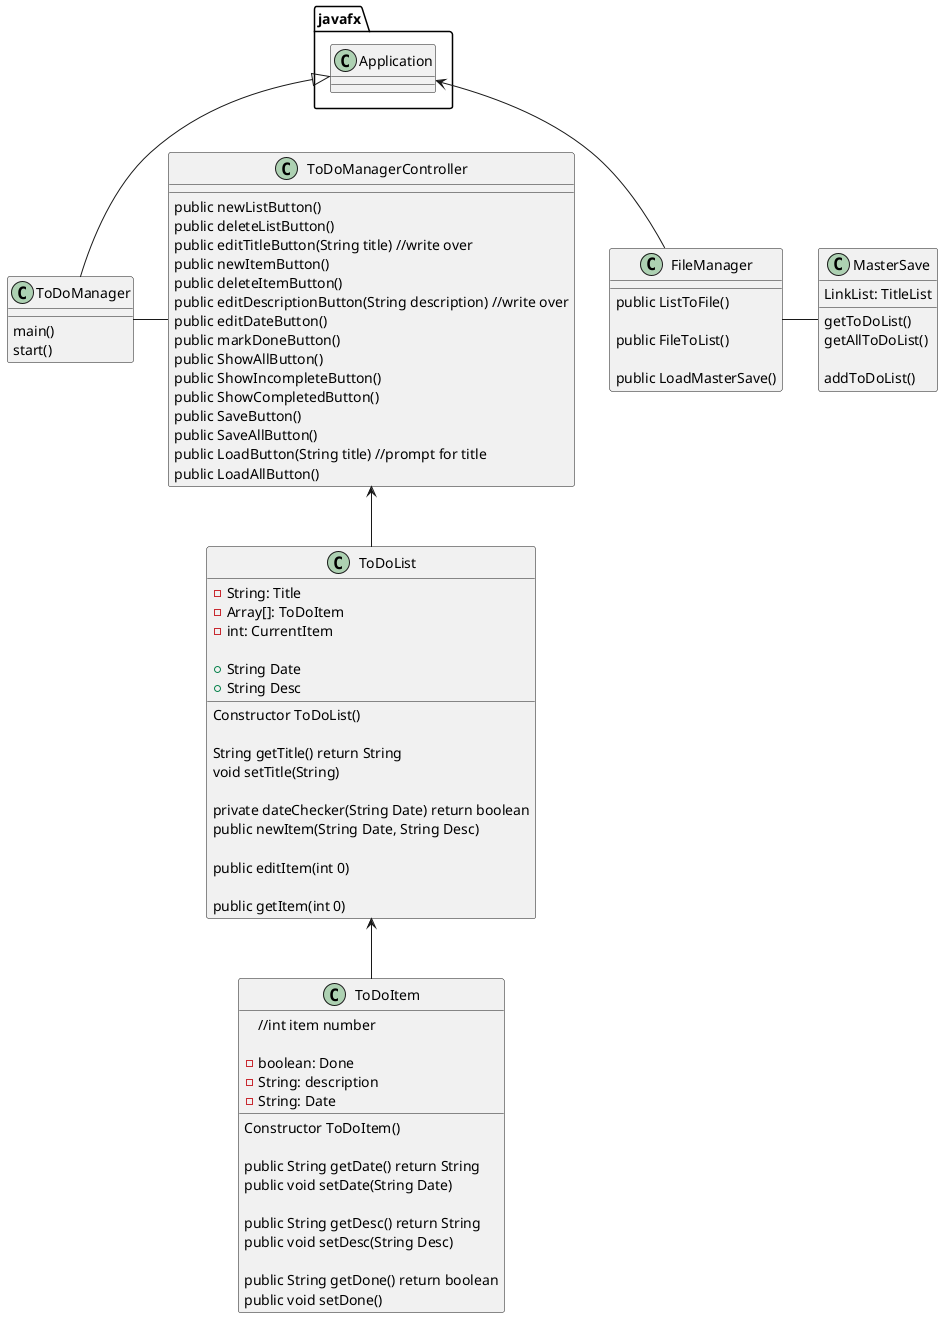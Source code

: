 @startuml
'https://plantuml.com/sequence-diagram

class ToDoManager
{
    main()
    start()
}

javafx.Application <|-- ToDoManager

class ToDoManagerController
{
    public newListButton()
    public deleteListButton()
    public editTitleButton(String title) //write over
    public newItemButton()
    public deleteItemButton()
    public editDescriptionButton(String description) //write over
    public editDateButton()
    public markDoneButton()
    public ShowAllButton()
    public ShowIncompleteButton()
    public ShowCompletedButton()
    public SaveButton()
    public SaveAllButton()
    public LoadButton(String title) //prompt for title
    public LoadAllButton()



}

ToDoManager - ToDoManagerController
ToDoManagerController <-- ToDoList

class ToDoList
{
    - String: Title
    - Array[]: ToDoItem
    - int: CurrentItem

    + String Date
    + String Desc

    Constructor ToDoList()

    String getTitle() return String
    void setTitle(String)

    private dateChecker(String Date) return boolean
    public newItem(String Date, String Desc)

    public editItem(int 0)

    public getItem(int 0)
}

class ToDoItem
{
    //int item number

    - boolean: Done
    - String: description
    - String: Date

    Constructor ToDoItem()

    public String getDate() return String
    public void setDate(String Date)

    public String getDesc() return String
    public void setDesc(String Desc)

    public String getDone() return boolean
    public void setDone()
}

ToDoList <-- ToDoItem

class FileManager
{

    public ListToFile()

    public FileToList()

    public LoadMasterSave()

}

class MasterSave
{
    LinkList: TitleList

    getToDoList()
    getAllToDoList()

    addToDoList()
}

FileManager - MasterSave
javafx.Application <-- FileManager

@enduml